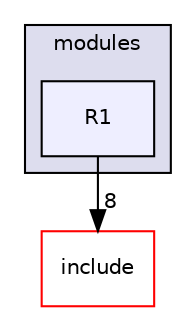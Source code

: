 digraph "/home/loudish/mpx-spring2017-modestus/mpx_core/modules/R1" {
  compound=true
  node [ fontsize="10", fontname="Helvetica"];
  edge [ labelfontsize="10", labelfontname="Helvetica"];
  subgraph clusterdir_a6b7560d91d85e776e1ad77161c04894 {
    graph [ bgcolor="#ddddee", pencolor="black", label="modules" fontname="Helvetica", fontsize="10", URL="dir_a6b7560d91d85e776e1ad77161c04894.html"]
  dir_e61e803243efb3b270da167213e1d8c2 [shape=box, label="R1", style="filled", fillcolor="#eeeeff", pencolor="black", URL="dir_e61e803243efb3b270da167213e1d8c2.html"];
  }
  dir_2b2cfc5bbf2f7ab54aab1325e138d170 [shape=box label="include" fillcolor="white" style="filled" color="red" URL="dir_2b2cfc5bbf2f7ab54aab1325e138d170.html"];
  dir_e61e803243efb3b270da167213e1d8c2->dir_2b2cfc5bbf2f7ab54aab1325e138d170 [headlabel="8", labeldistance=1.5 headhref="dir_000009_000001.html"];
}
